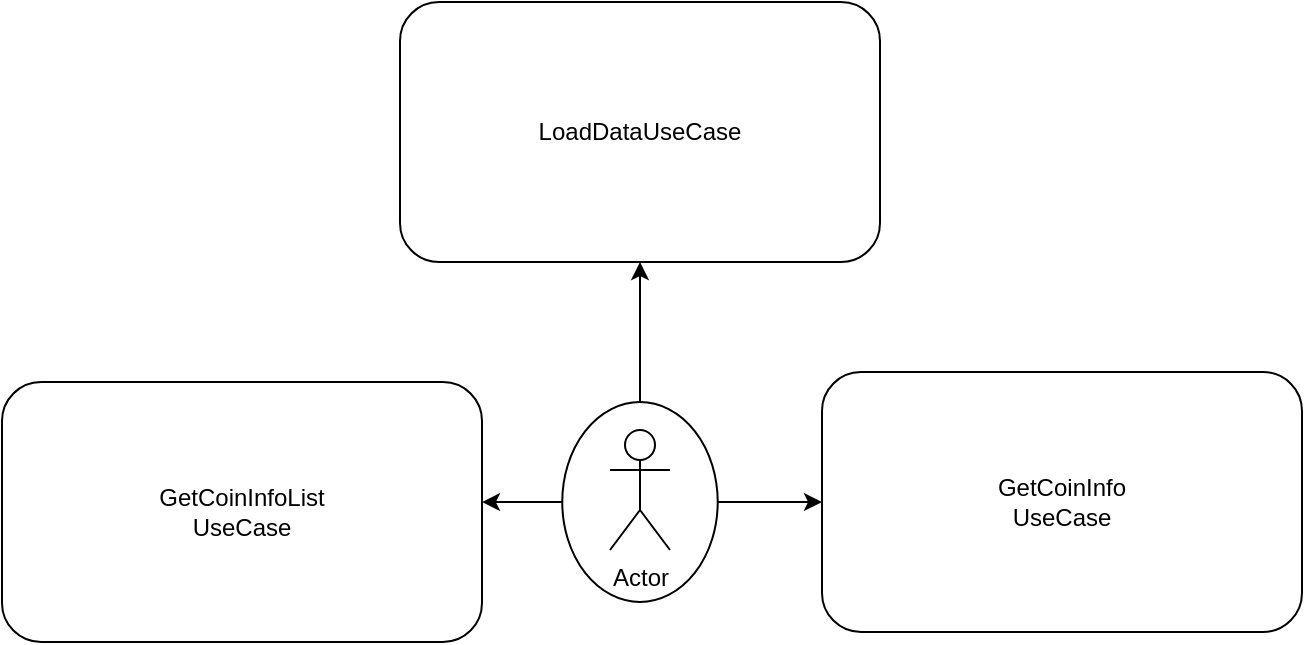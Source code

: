 <mxfile version="20.3.0" type="device"><diagram id="xo6yHNSu7Ji1LgkYbHNe" name="Страница 1"><mxGraphModel dx="920" dy="681" grid="1" gridSize="10" guides="1" tooltips="1" connect="1" arrows="1" fold="1" page="1" pageScale="1" pageWidth="827" pageHeight="1169" math="0" shadow="0"><root><mxCell id="0"/><mxCell id="1" parent="0"/><mxCell id="RSRNca-7CVLnFXqqvEL2-6" style="edgeStyle=orthogonalEdgeStyle;rounded=0;orthogonalLoop=1;jettySize=auto;html=1;exitX=0;exitY=0.5;exitDx=0;exitDy=0;entryX=1;entryY=0.462;entryDx=0;entryDy=0;entryPerimeter=0;" parent="1" source="RSRNca-7CVLnFXqqvEL2-1" target="RSRNca-7CVLnFXqqvEL2-3" edge="1"><mxGeometry relative="1" as="geometry"/></mxCell><mxCell id="RSRNca-7CVLnFXqqvEL2-7" style="edgeStyle=orthogonalEdgeStyle;rounded=0;orthogonalLoop=1;jettySize=auto;html=1;exitX=1;exitY=0.5;exitDx=0;exitDy=0;entryX=0;entryY=0.5;entryDx=0;entryDy=0;" parent="1" source="RSRNca-7CVLnFXqqvEL2-1" target="RSRNca-7CVLnFXqqvEL2-4" edge="1"><mxGeometry relative="1" as="geometry"/></mxCell><mxCell id="wnHRAtQ8zxTAquVMXQHa-2" style="edgeStyle=orthogonalEdgeStyle;rounded=0;orthogonalLoop=1;jettySize=auto;html=1;exitX=0.5;exitY=0;exitDx=0;exitDy=0;entryX=0.5;entryY=1;entryDx=0;entryDy=0;" edge="1" parent="1" source="RSRNca-7CVLnFXqqvEL2-1" target="wnHRAtQ8zxTAquVMXQHa-1"><mxGeometry relative="1" as="geometry"/></mxCell><mxCell id="RSRNca-7CVLnFXqqvEL2-1" value="" style="ellipse;whiteSpace=wrap;html=1;fillColor=none;" parent="1" vertex="1"><mxGeometry x="360.13" y="430" width="77.73" height="100" as="geometry"/></mxCell><mxCell id="RSRNca-7CVLnFXqqvEL2-2" value="Actor" style="shape=umlActor;verticalLabelPosition=bottom;verticalAlign=top;html=1;outlineConnect=0;" parent="1" vertex="1"><mxGeometry x="384" y="444" width="30" height="60" as="geometry"/></mxCell><mxCell id="RSRNca-7CVLnFXqqvEL2-3" value="GetCoinInfoList&lt;br&gt;UseCase" style="rounded=1;whiteSpace=wrap;html=1;" parent="1" vertex="1"><mxGeometry x="80" y="420" width="240" height="130" as="geometry"/></mxCell><mxCell id="RSRNca-7CVLnFXqqvEL2-4" value="GetCoinInfo&lt;br&gt;UseCase" style="rounded=1;whiteSpace=wrap;html=1;" parent="1" vertex="1"><mxGeometry x="490" y="415" width="240" height="130" as="geometry"/></mxCell><mxCell id="wnHRAtQ8zxTAquVMXQHa-1" value="LoadDataUseCase" style="rounded=1;whiteSpace=wrap;html=1;" vertex="1" parent="1"><mxGeometry x="279" y="230" width="240" height="130" as="geometry"/></mxCell></root></mxGraphModel></diagram></mxfile>